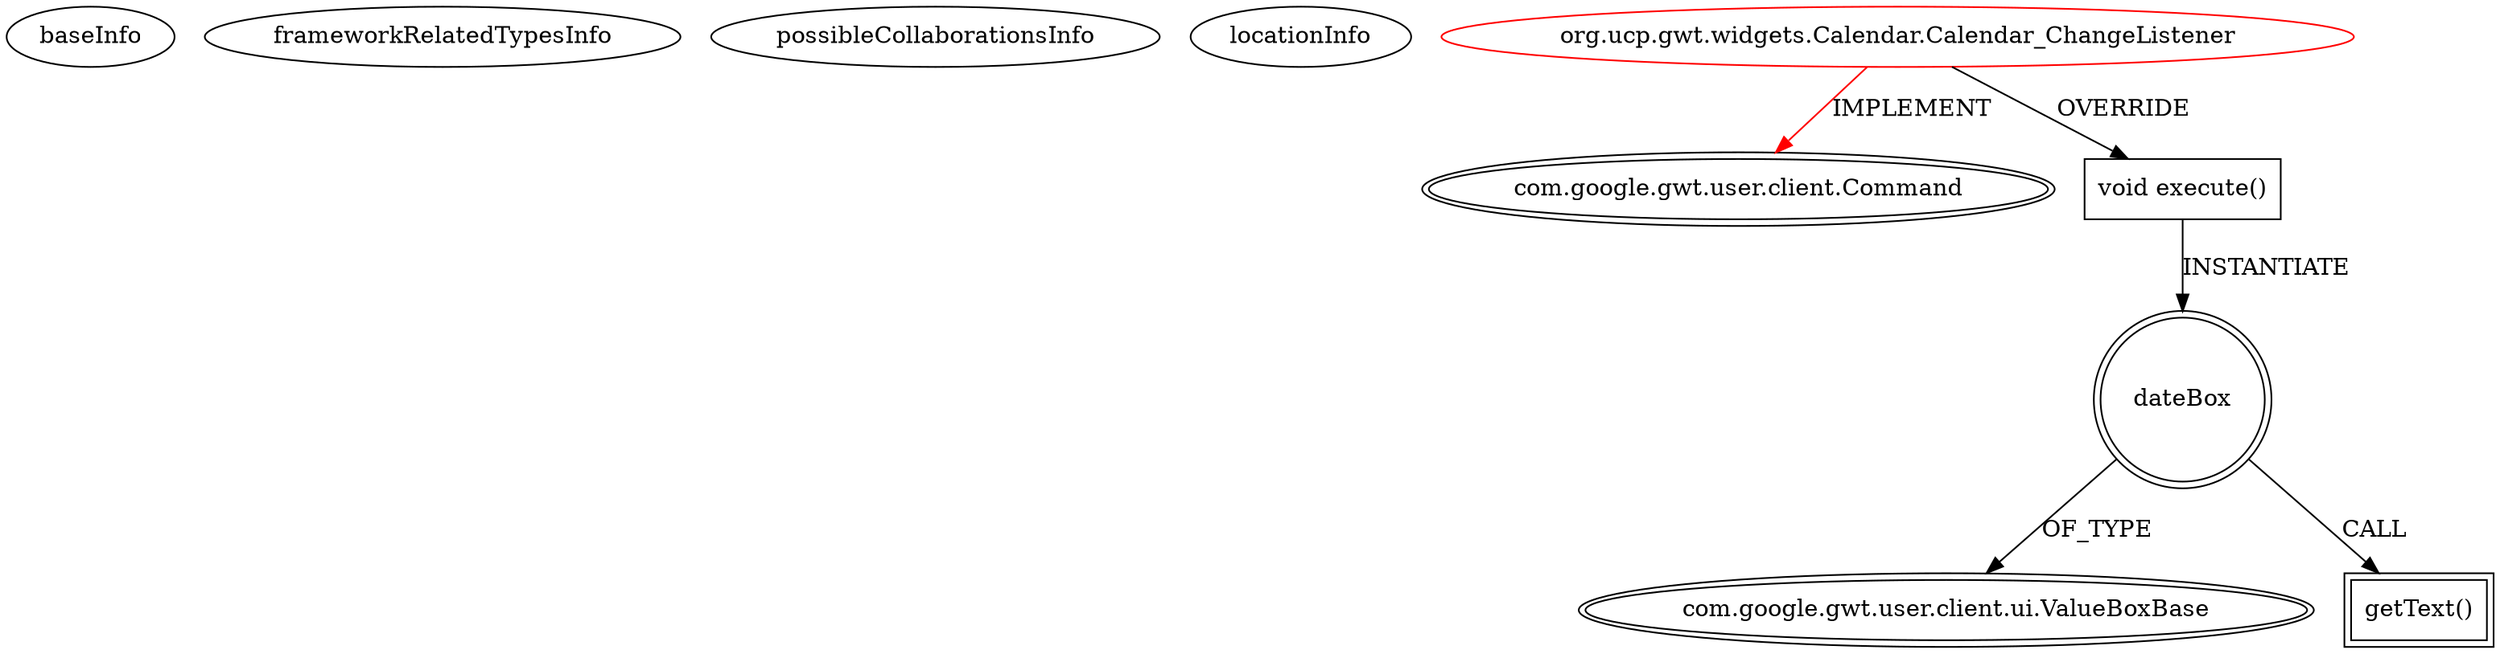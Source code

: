 digraph {
baseInfo[graphId=3005,category="extension_graph",isAnonymous=false,possibleRelation=false]
frameworkRelatedTypesInfo[0="com.google.gwt.user.client.Command"]
possibleCollaborationsInfo[]
locationInfo[projectName="hmiguellima-ugat",filePath="/hmiguellima-ugat/ugat-master/src/org/ucp/gwt/widgets/Calendar.java",contextSignature="Calendar_ChangeListener",graphId="3005"]
0[label="org.ucp.gwt.widgets.Calendar.Calendar_ChangeListener",vertexType="ROOT_CLIENT_CLASS_DECLARATION",isFrameworkType=false,color=red]
1[label="com.google.gwt.user.client.Command",vertexType="FRAMEWORK_INTERFACE_TYPE",isFrameworkType=true,peripheries=2]
2[label="void execute()",vertexType="OVERRIDING_METHOD_DECLARATION",isFrameworkType=false,shape=box]
3[label="dateBox",vertexType="VARIABLE_EXPRESION",isFrameworkType=true,peripheries=2,shape=circle]
5[label="com.google.gwt.user.client.ui.ValueBoxBase",vertexType="FRAMEWORK_CLASS_TYPE",isFrameworkType=true,peripheries=2]
4[label="getText()",vertexType="INSIDE_CALL",isFrameworkType=true,peripheries=2,shape=box]
0->1[label="IMPLEMENT",color=red]
0->2[label="OVERRIDE"]
2->3[label="INSTANTIATE"]
3->5[label="OF_TYPE"]
3->4[label="CALL"]
}
